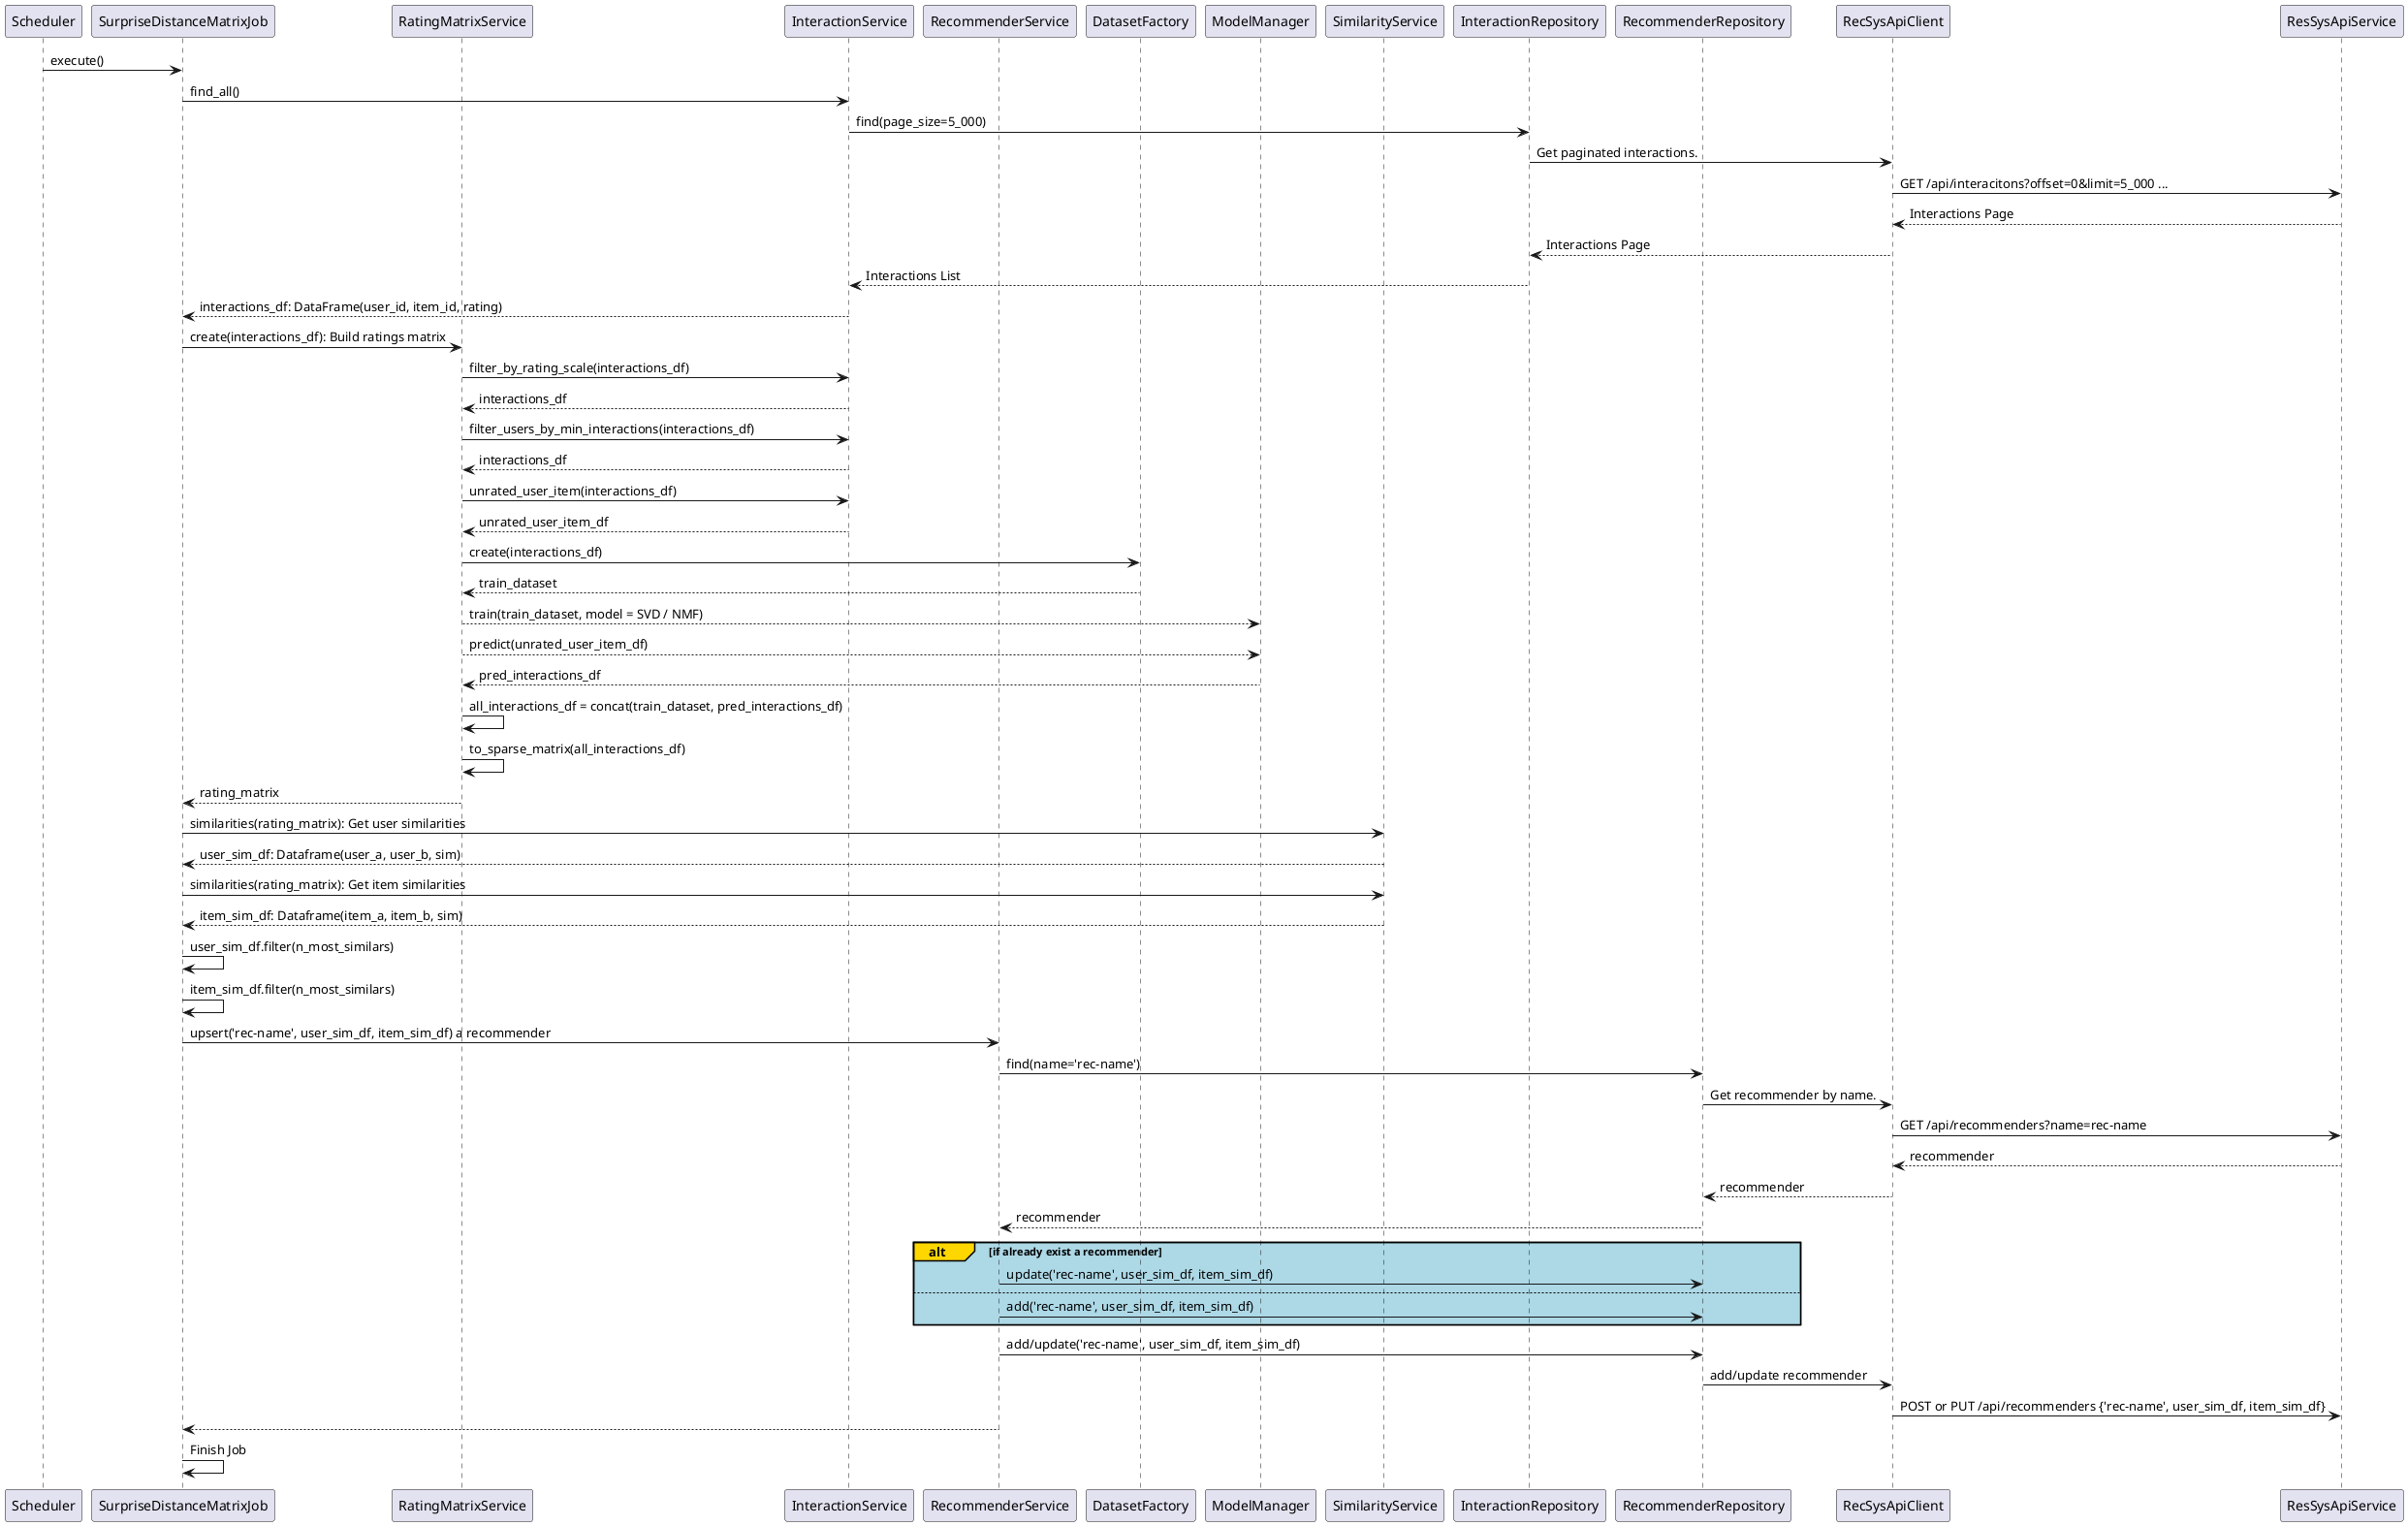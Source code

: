 @startuml User-User / Item-Item Similarity Matrix prediction Diagram
participant Scheduler order 1
participant SurpriseDistanceMatrixJob order 2
participant RatingMatrixService order 3
participant InteractionService order 4
participant RecommenderService order 5
participant DatasetFactory order 6
participant ModelManager order 7
participant SimilarityService order 8
participant RecommenderService order 9

participant InteractionRepository order 10
participant RecommenderRepository order 11


participant RecSysApiClient order 20
participant ResSysApiService order 21


Scheduler->SurpriseDistanceMatrixJob: execute()
SurpriseDistanceMatrixJob->InteractionService: find_all()
InteractionService->InteractionRepository:find(page_size=5_000)
InteractionRepository->RecSysApiClient: Get paginated interactions.
RecSysApiClient->ResSysApiService: GET /api/interacitons?offset=0&limit=5_000 ...

RecSysApiClient<--ResSysApiService: Interactions Page
InteractionRepository<--RecSysApiClient: Interactions Page
InteractionService<--InteractionRepository: Interactions List
SurpriseDistanceMatrixJob<--InteractionService: interactions_df: DataFrame(user_id, item_id, rating)


SurpriseDistanceMatrixJob->RatingMatrixService: create(interactions_df): Build ratings matrix


RatingMatrixService->InteractionService: filter_by_rating_scale(interactions_df)
RatingMatrixService<--InteractionService: interactions_df

RatingMatrixService->InteractionService: filter_users_by_min_interactions(interactions_df)
RatingMatrixService<--InteractionService: interactions_df

RatingMatrixService->InteractionService: unrated_user_item(interactions_df)
RatingMatrixService<--InteractionService: unrated_user_item_df

RatingMatrixService->DatasetFactory: create(interactions_df)

RatingMatrixService<--DatasetFactory: train_dataset

RatingMatrixService-->ModelManager: train(train_dataset, model = SVD / NMF)

RatingMatrixService-->ModelManager: predict(unrated_user_item_df)

RatingMatrixService<--ModelManager: pred_interactions_df

RatingMatrixService->RatingMatrixService: all_interactions_df = concat(train_dataset, pred_interactions_df)

RatingMatrixService->RatingMatrixService: to_sparse_matrix(all_interactions_df)

SurpriseDistanceMatrixJob<--RatingMatrixService: rating_matrix

SurpriseDistanceMatrixJob->SimilarityService: similarities(rating_matrix): Get user similarities
SurpriseDistanceMatrixJob<--SimilarityService: user_sim_df: Dataframe(user_a, user_b, sim)

SurpriseDistanceMatrixJob->SimilarityService: similarities(rating_matrix): Get item similarities
SurpriseDistanceMatrixJob<--SimilarityService: item_sim_df: Dataframe(item_a, item_b, sim)

SurpriseDistanceMatrixJob->SurpriseDistanceMatrixJob: user_sim_df.filter(n_most_similars)
SurpriseDistanceMatrixJob->SurpriseDistanceMatrixJob: item_sim_df.filter(n_most_similars)

SurpriseDistanceMatrixJob->RecommenderService: upsert('rec-name', user_sim_df, item_sim_df) a recommender
RecommenderService->RecommenderRepository: find(name='rec-name')
RecommenderRepository->RecSysApiClient: Get recommender by name.
RecSysApiClient->ResSysApiService: GET /api/recommenders?name=rec-name

RecSysApiClient<--ResSysApiService: recommender
RecommenderRepository<--RecSysApiClient: recommender
RecommenderService<--RecommenderRepository: recommender

alt#Gold #LightBlue if already exist a recommender
    RecommenderService->RecommenderRepository: update('rec-name', user_sim_df, item_sim_df)
else
    RecommenderService->RecommenderRepository: add('rec-name', user_sim_df, item_sim_df)
end
RecommenderService->RecommenderRepository: add/update('rec-name', user_sim_df, item_sim_df)
RecommenderRepository->RecSysApiClient: add/update recommender
RecSysApiClient->ResSysApiService: POST or PUT /api/recommenders {'rec-name', user_sim_df, item_sim_df}
SurpriseDistanceMatrixJob<--RecommenderService

SurpriseDistanceMatrixJob->SurpriseDistanceMatrixJob: Finish Job
